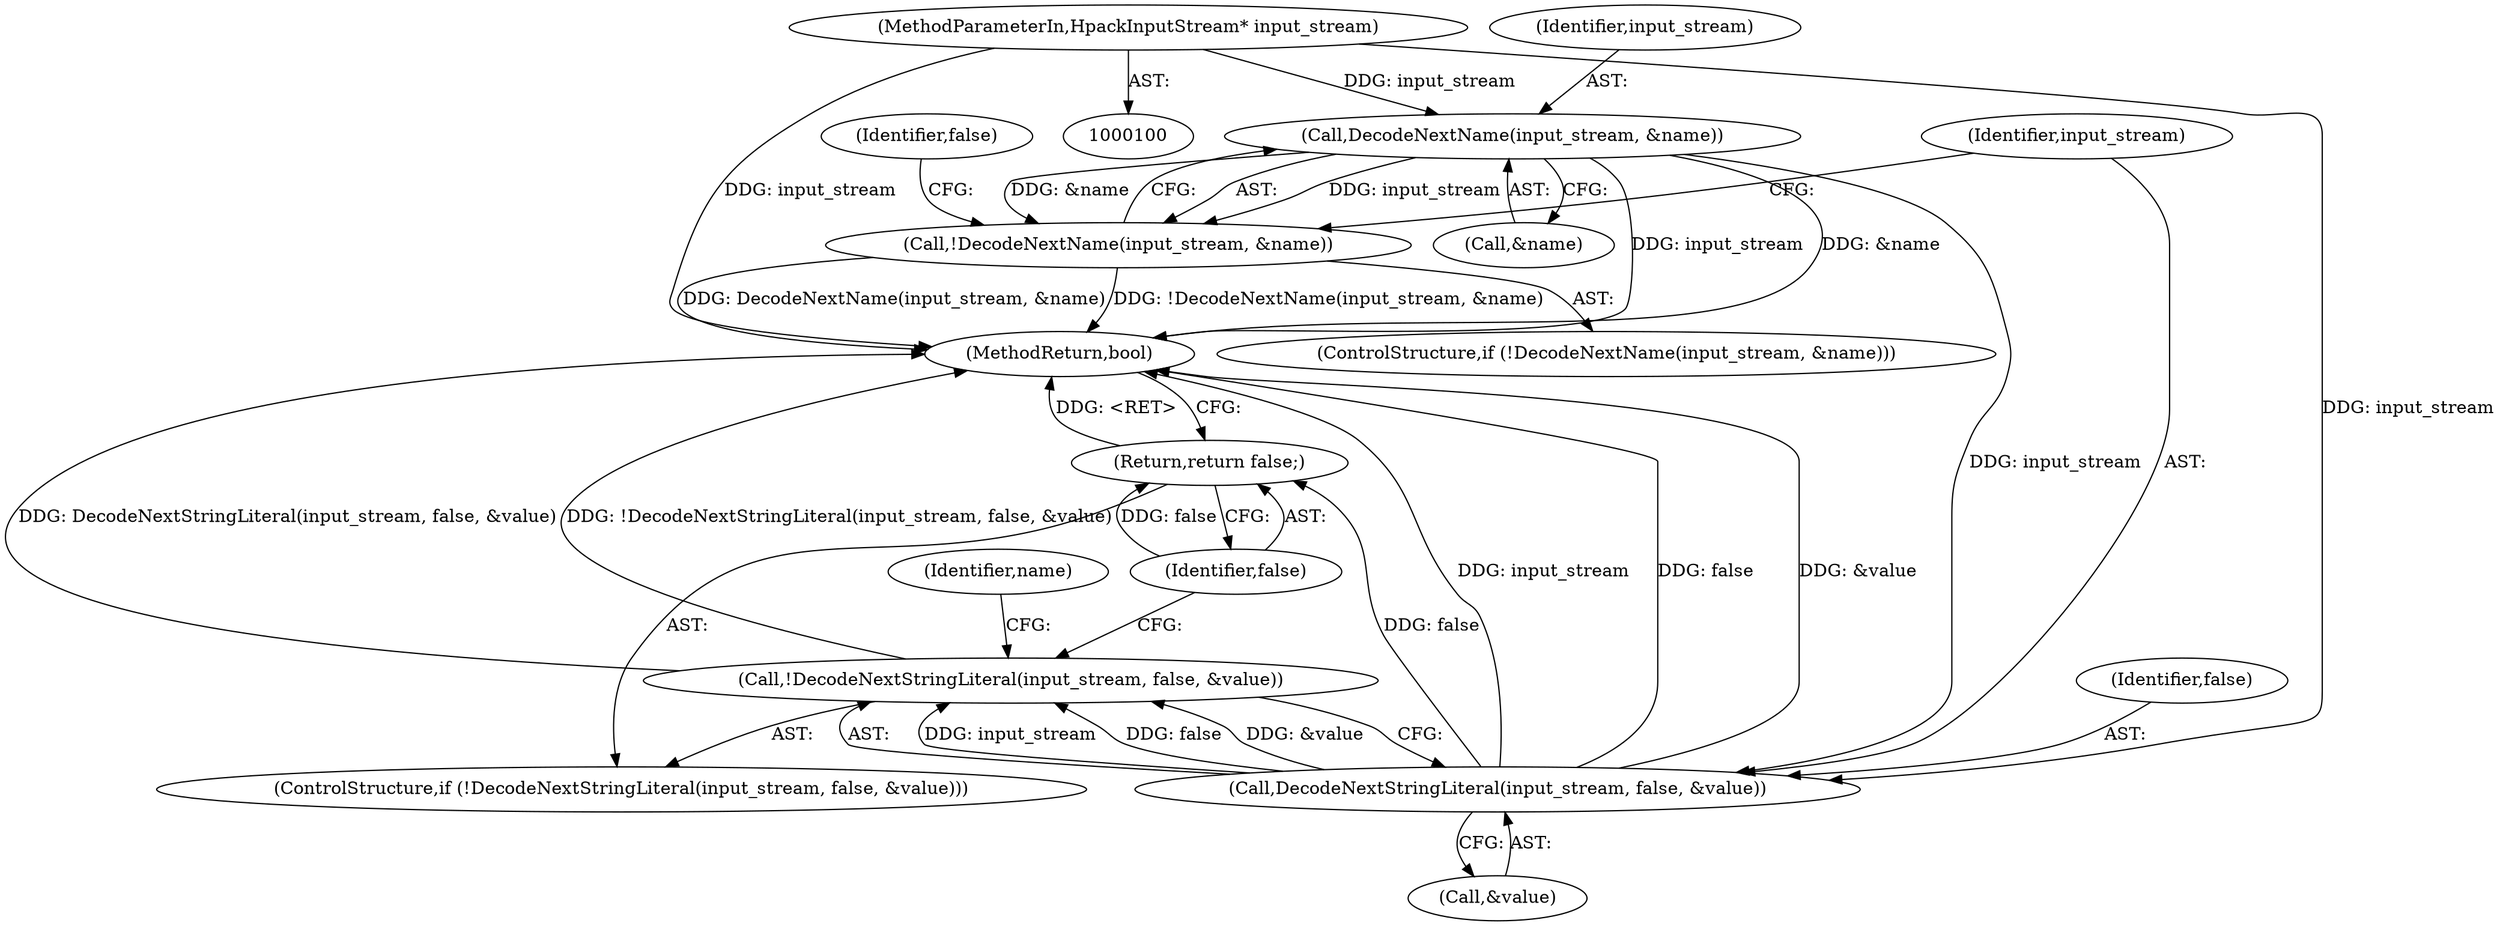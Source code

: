 digraph "0_Chrome_37f06e622f3122a0f456fa8017d832f7e08b7457_0@pointer" {
"1000101" [label="(MethodParameterIn,HpackInputStream* input_stream)"];
"1000107" [label="(Call,DecodeNextName(input_stream, &name))"];
"1000106" [label="(Call,!DecodeNextName(input_stream, &name))"];
"1000116" [label="(Call,DecodeNextStringLiteral(input_stream, false, &value))"];
"1000115" [label="(Call,!DecodeNextStringLiteral(input_stream, false, &value))"];
"1000121" [label="(Return,return false;)"];
"1000116" [label="(Call,DecodeNextStringLiteral(input_stream, false, &value))"];
"1000109" [label="(Call,&name)"];
"1000124" [label="(Identifier,name)"];
"1000117" [label="(Identifier,input_stream)"];
"1000115" [label="(Call,!DecodeNextStringLiteral(input_stream, false, &value))"];
"1000122" [label="(Identifier,false)"];
"1000107" [label="(Call,DecodeNextName(input_stream, &name))"];
"1000119" [label="(Call,&value)"];
"1000114" [label="(ControlStructure,if (!DecodeNextStringLiteral(input_stream, false, &value)))"];
"1000137" [label="(MethodReturn,bool)"];
"1000106" [label="(Call,!DecodeNextName(input_stream, &name))"];
"1000112" [label="(Identifier,false)"];
"1000121" [label="(Return,return false;)"];
"1000105" [label="(ControlStructure,if (!DecodeNextName(input_stream, &name)))"];
"1000101" [label="(MethodParameterIn,HpackInputStream* input_stream)"];
"1000108" [label="(Identifier,input_stream)"];
"1000118" [label="(Identifier,false)"];
"1000101" -> "1000100"  [label="AST: "];
"1000101" -> "1000137"  [label="DDG: input_stream"];
"1000101" -> "1000107"  [label="DDG: input_stream"];
"1000101" -> "1000116"  [label="DDG: input_stream"];
"1000107" -> "1000106"  [label="AST: "];
"1000107" -> "1000109"  [label="CFG: "];
"1000108" -> "1000107"  [label="AST: "];
"1000109" -> "1000107"  [label="AST: "];
"1000106" -> "1000107"  [label="CFG: "];
"1000107" -> "1000137"  [label="DDG: input_stream"];
"1000107" -> "1000137"  [label="DDG: &name"];
"1000107" -> "1000106"  [label="DDG: input_stream"];
"1000107" -> "1000106"  [label="DDG: &name"];
"1000107" -> "1000116"  [label="DDG: input_stream"];
"1000106" -> "1000105"  [label="AST: "];
"1000112" -> "1000106"  [label="CFG: "];
"1000117" -> "1000106"  [label="CFG: "];
"1000106" -> "1000137"  [label="DDG: DecodeNextName(input_stream, &name)"];
"1000106" -> "1000137"  [label="DDG: !DecodeNextName(input_stream, &name)"];
"1000116" -> "1000115"  [label="AST: "];
"1000116" -> "1000119"  [label="CFG: "];
"1000117" -> "1000116"  [label="AST: "];
"1000118" -> "1000116"  [label="AST: "];
"1000119" -> "1000116"  [label="AST: "];
"1000115" -> "1000116"  [label="CFG: "];
"1000116" -> "1000137"  [label="DDG: input_stream"];
"1000116" -> "1000137"  [label="DDG: false"];
"1000116" -> "1000137"  [label="DDG: &value"];
"1000116" -> "1000115"  [label="DDG: input_stream"];
"1000116" -> "1000115"  [label="DDG: false"];
"1000116" -> "1000115"  [label="DDG: &value"];
"1000116" -> "1000121"  [label="DDG: false"];
"1000115" -> "1000114"  [label="AST: "];
"1000122" -> "1000115"  [label="CFG: "];
"1000124" -> "1000115"  [label="CFG: "];
"1000115" -> "1000137"  [label="DDG: !DecodeNextStringLiteral(input_stream, false, &value)"];
"1000115" -> "1000137"  [label="DDG: DecodeNextStringLiteral(input_stream, false, &value)"];
"1000121" -> "1000114"  [label="AST: "];
"1000121" -> "1000122"  [label="CFG: "];
"1000122" -> "1000121"  [label="AST: "];
"1000137" -> "1000121"  [label="CFG: "];
"1000121" -> "1000137"  [label="DDG: <RET>"];
"1000122" -> "1000121"  [label="DDG: false"];
}
